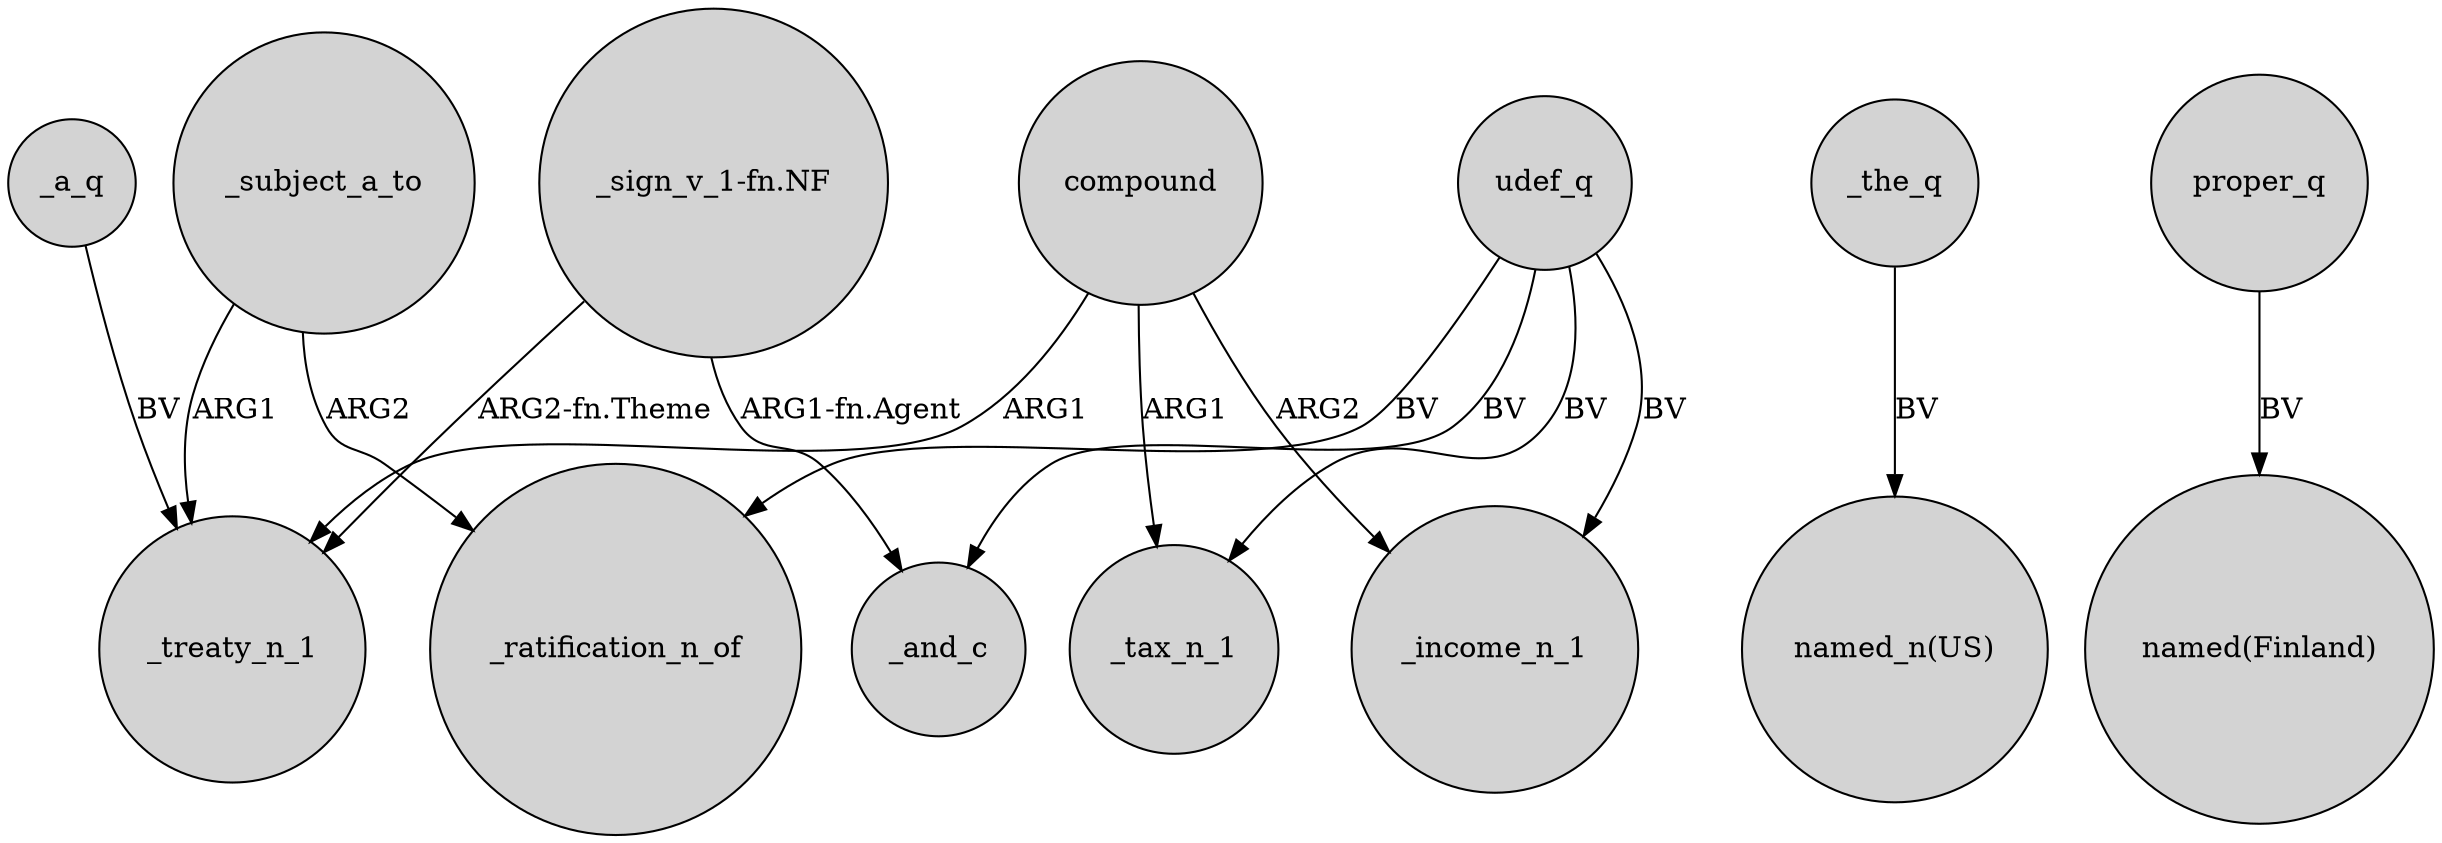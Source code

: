 digraph {
	node [shape=circle style=filled]
	_subject_a_to -> _treaty_n_1 [label=ARG1]
	_a_q -> _treaty_n_1 [label=BV]
	"_sign_v_1-fn.NF" -> _and_c [label="ARG1-fn.Agent"]
	_subject_a_to -> _ratification_n_of [label=ARG2]
	udef_q -> _ratification_n_of [label=BV]
	compound -> _treaty_n_1 [label=ARG1]
	udef_q -> _and_c [label=BV]
	compound -> _tax_n_1 [label=ARG1]
	_the_q -> "named_n(US)" [label=BV]
	proper_q -> "named(Finland)" [label=BV]
	"_sign_v_1-fn.NF" -> _treaty_n_1 [label="ARG2-fn.Theme"]
	udef_q -> _income_n_1 [label=BV]
	compound -> _income_n_1 [label=ARG2]
	udef_q -> _tax_n_1 [label=BV]
}
